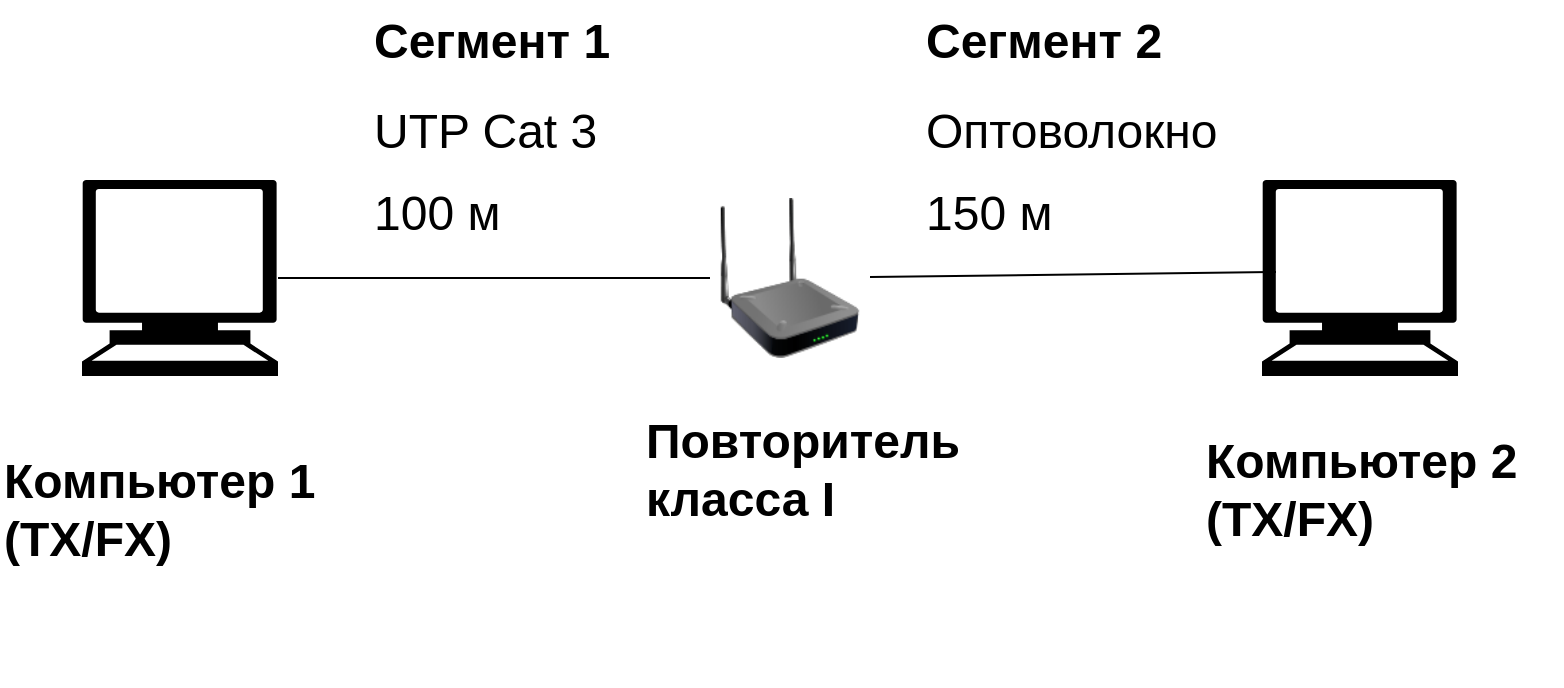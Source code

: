 <mxfile version="24.7.17">
  <diagram id="_fVAR8FcED2z_k-xxS9j" name="1">
    <mxGraphModel dx="2074" dy="1134" grid="1" gridSize="10" guides="1" tooltips="1" connect="1" arrows="1" fold="1" page="1" pageScale="1" pageWidth="827" pageHeight="1169" math="0" shadow="0">
      <root>
        <mxCell id="0" />
        <mxCell id="1" parent="0" />
        <mxCell id="z73YoElL5h7oD8jSKhIu-1" value="" style="image;html=1;image=img/lib/clip_art/networking/Repeater_128x128.png" vertex="1" parent="1">
          <mxGeometry x="374" y="179" width="80" height="80" as="geometry" />
        </mxCell>
        <mxCell id="z73YoElL5h7oD8jSKhIu-2" value="" style="shape=mxgraph.signs.tech.computer;html=1;pointerEvents=1;fillColor=#000000;strokeColor=none;verticalLabelPosition=bottom;verticalAlign=top;align=center;" vertex="1" parent="1">
          <mxGeometry x="60" y="170" width="98" height="98" as="geometry" />
        </mxCell>
        <mxCell id="z73YoElL5h7oD8jSKhIu-3" value="" style="shape=mxgraph.signs.tech.computer;html=1;pointerEvents=1;fillColor=#000000;strokeColor=none;verticalLabelPosition=bottom;verticalAlign=top;align=center;" vertex="1" parent="1">
          <mxGeometry x="650" y="170" width="98" height="98" as="geometry" />
        </mxCell>
        <mxCell id="z73YoElL5h7oD8jSKhIu-6" value="" style="endArrow=none;html=1;rounded=0;" edge="1" parent="1" source="z73YoElL5h7oD8jSKhIu-2" target="z73YoElL5h7oD8jSKhIu-1">
          <mxGeometry width="50" height="50" relative="1" as="geometry">
            <mxPoint x="158" y="269" as="sourcePoint" />
            <mxPoint x="228.711" y="219" as="targetPoint" />
          </mxGeometry>
        </mxCell>
        <mxCell id="z73YoElL5h7oD8jSKhIu-7" value="" style="endArrow=none;html=1;rounded=0;entryX=0.071;entryY=0.469;entryDx=0;entryDy=0;entryPerimeter=0;" edge="1" parent="1" source="z73YoElL5h7oD8jSKhIu-1" target="z73YoElL5h7oD8jSKhIu-3">
          <mxGeometry width="50" height="50" relative="1" as="geometry">
            <mxPoint x="454" y="269" as="sourcePoint" />
            <mxPoint x="524.711" y="219" as="targetPoint" />
          </mxGeometry>
        </mxCell>
        <mxCell id="z73YoElL5h7oD8jSKhIu-8" value="&lt;h1 style=&quot;margin-top: 0px;&quot;&gt;&lt;font style=&quot;font-size: 24px;&quot;&gt;Сегмент 2&lt;br&gt;&lt;/font&gt;&lt;/h1&gt;&lt;p&gt;&lt;font style=&quot;font-size: 24px;&quot;&gt;Оптоволокно&lt;/font&gt;&lt;/p&gt;&lt;p&gt;&lt;font style=&quot;font-size: 24px;&quot;&gt;150 м&lt;br&gt;&lt;/font&gt;&lt;/p&gt;" style="text;html=1;whiteSpace=wrap;overflow=hidden;rounded=0;" vertex="1" parent="1">
          <mxGeometry x="480" y="80" width="180" height="120" as="geometry" />
        </mxCell>
        <mxCell id="z73YoElL5h7oD8jSKhIu-9" value="&lt;h1 style=&quot;margin-top: 0px;&quot;&gt;&lt;font style=&quot;font-size: 24px;&quot;&gt;Сегмент 1&lt;br&gt;&lt;/font&gt;&lt;/h1&gt;&lt;p&gt;&lt;font style=&quot;font-size: 24px;&quot;&gt;UTP Cat 3&lt;/font&gt;&lt;/p&gt;&lt;p&gt;&lt;font style=&quot;font-size: 24px;&quot;&gt;100 м&lt;br&gt;&lt;/font&gt;&lt;/p&gt;" style="text;html=1;whiteSpace=wrap;overflow=hidden;rounded=0;" vertex="1" parent="1">
          <mxGeometry x="204" y="80" width="180" height="120" as="geometry" />
        </mxCell>
        <mxCell id="z73YoElL5h7oD8jSKhIu-11" value="&lt;h1 style=&quot;margin-top: 0px;&quot;&gt;Компьютер 1&lt;br&gt;(TX/FX)&lt;/h1&gt;" style="text;html=1;whiteSpace=wrap;overflow=hidden;rounded=0;" vertex="1" parent="1">
          <mxGeometry x="19" y="300" width="180" height="120" as="geometry" />
        </mxCell>
        <mxCell id="z73YoElL5h7oD8jSKhIu-12" value="&lt;h1 style=&quot;margin-top: 0px;&quot;&gt;Компьютер 2&lt;br&gt;(TX/FX)&lt;/h1&gt;" style="text;html=1;whiteSpace=wrap;overflow=hidden;rounded=0;" vertex="1" parent="1">
          <mxGeometry x="620" y="290" width="180" height="120" as="geometry" />
        </mxCell>
        <mxCell id="z73YoElL5h7oD8jSKhIu-13" value="&lt;h1 style=&quot;margin-top: 0px;&quot;&gt;Повторитель класса I&lt;br&gt;&lt;/h1&gt;" style="text;html=1;whiteSpace=wrap;overflow=hidden;rounded=0;" vertex="1" parent="1">
          <mxGeometry x="340" y="280" width="180" height="120" as="geometry" />
        </mxCell>
      </root>
    </mxGraphModel>
  </diagram>
</mxfile>
